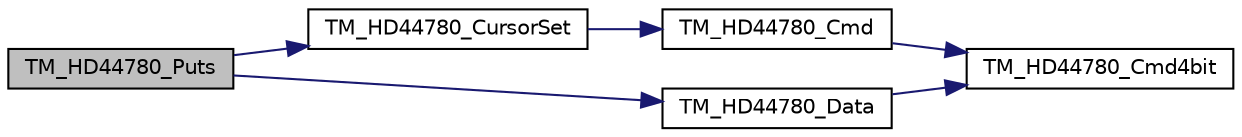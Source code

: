 digraph "TM_HD44780_Puts"
{
  edge [fontname="Helvetica",fontsize="10",labelfontname="Helvetica",labelfontsize="10"];
  node [fontname="Helvetica",fontsize="10",shape=record];
  rankdir="LR";
  Node41 [label="TM_HD44780_Puts",height=0.2,width=0.4,color="black", fillcolor="grey75", style="filled", fontcolor="black"];
  Node41 -> Node42 [color="midnightblue",fontsize="10",style="solid",fontname="Helvetica"];
  Node42 [label="TM_HD44780_CursorSet",height=0.2,width=0.4,color="black", fillcolor="white", style="filled",URL="$tm__stm32__hd44780_8c.html#abcaf0ff9d0849704ada40f5bae48d8d6"];
  Node42 -> Node43 [color="midnightblue",fontsize="10",style="solid",fontname="Helvetica"];
  Node43 [label="TM_HD44780_Cmd",height=0.2,width=0.4,color="black", fillcolor="white", style="filled",URL="$tm__stm32__hd44780_8c.html#a30113cce4f8555e95bc37e01867595bc"];
  Node43 -> Node44 [color="midnightblue",fontsize="10",style="solid",fontname="Helvetica"];
  Node44 [label="TM_HD44780_Cmd4bit",height=0.2,width=0.4,color="black", fillcolor="white", style="filled",URL="$tm__stm32__hd44780_8c.html#a746bc8ebfeae9d56bc4250bb5f7a7d01"];
  Node41 -> Node45 [color="midnightblue",fontsize="10",style="solid",fontname="Helvetica"];
  Node45 [label="TM_HD44780_Data",height=0.2,width=0.4,color="black", fillcolor="white", style="filled",URL="$tm__stm32__hd44780_8c.html#a441c3f2a02ba6c6f29ace36b1bd8bf2b"];
  Node45 -> Node44 [color="midnightblue",fontsize="10",style="solid",fontname="Helvetica"];
}
